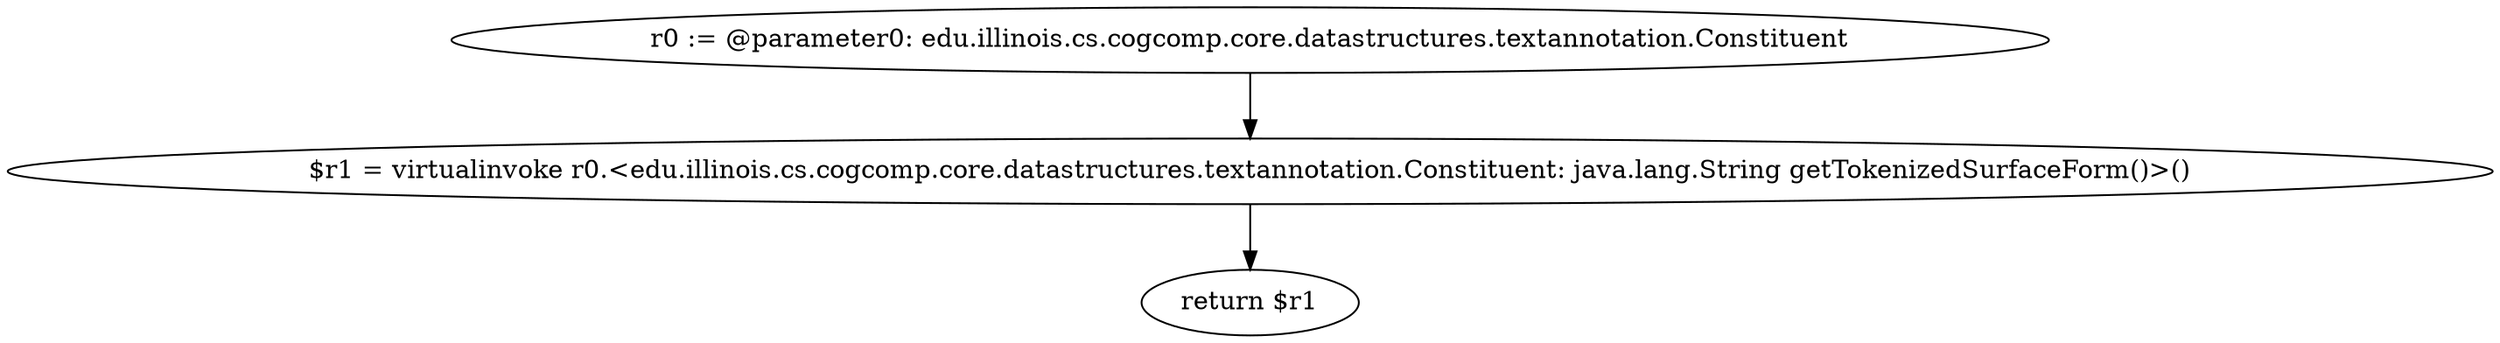 digraph "unitGraph" {
    "r0 := @parameter0: edu.illinois.cs.cogcomp.core.datastructures.textannotation.Constituent"
    "$r1 = virtualinvoke r0.<edu.illinois.cs.cogcomp.core.datastructures.textannotation.Constituent: java.lang.String getTokenizedSurfaceForm()>()"
    "return $r1"
    "r0 := @parameter0: edu.illinois.cs.cogcomp.core.datastructures.textannotation.Constituent"->"$r1 = virtualinvoke r0.<edu.illinois.cs.cogcomp.core.datastructures.textannotation.Constituent: java.lang.String getTokenizedSurfaceForm()>()";
    "$r1 = virtualinvoke r0.<edu.illinois.cs.cogcomp.core.datastructures.textannotation.Constituent: java.lang.String getTokenizedSurfaceForm()>()"->"return $r1";
}
